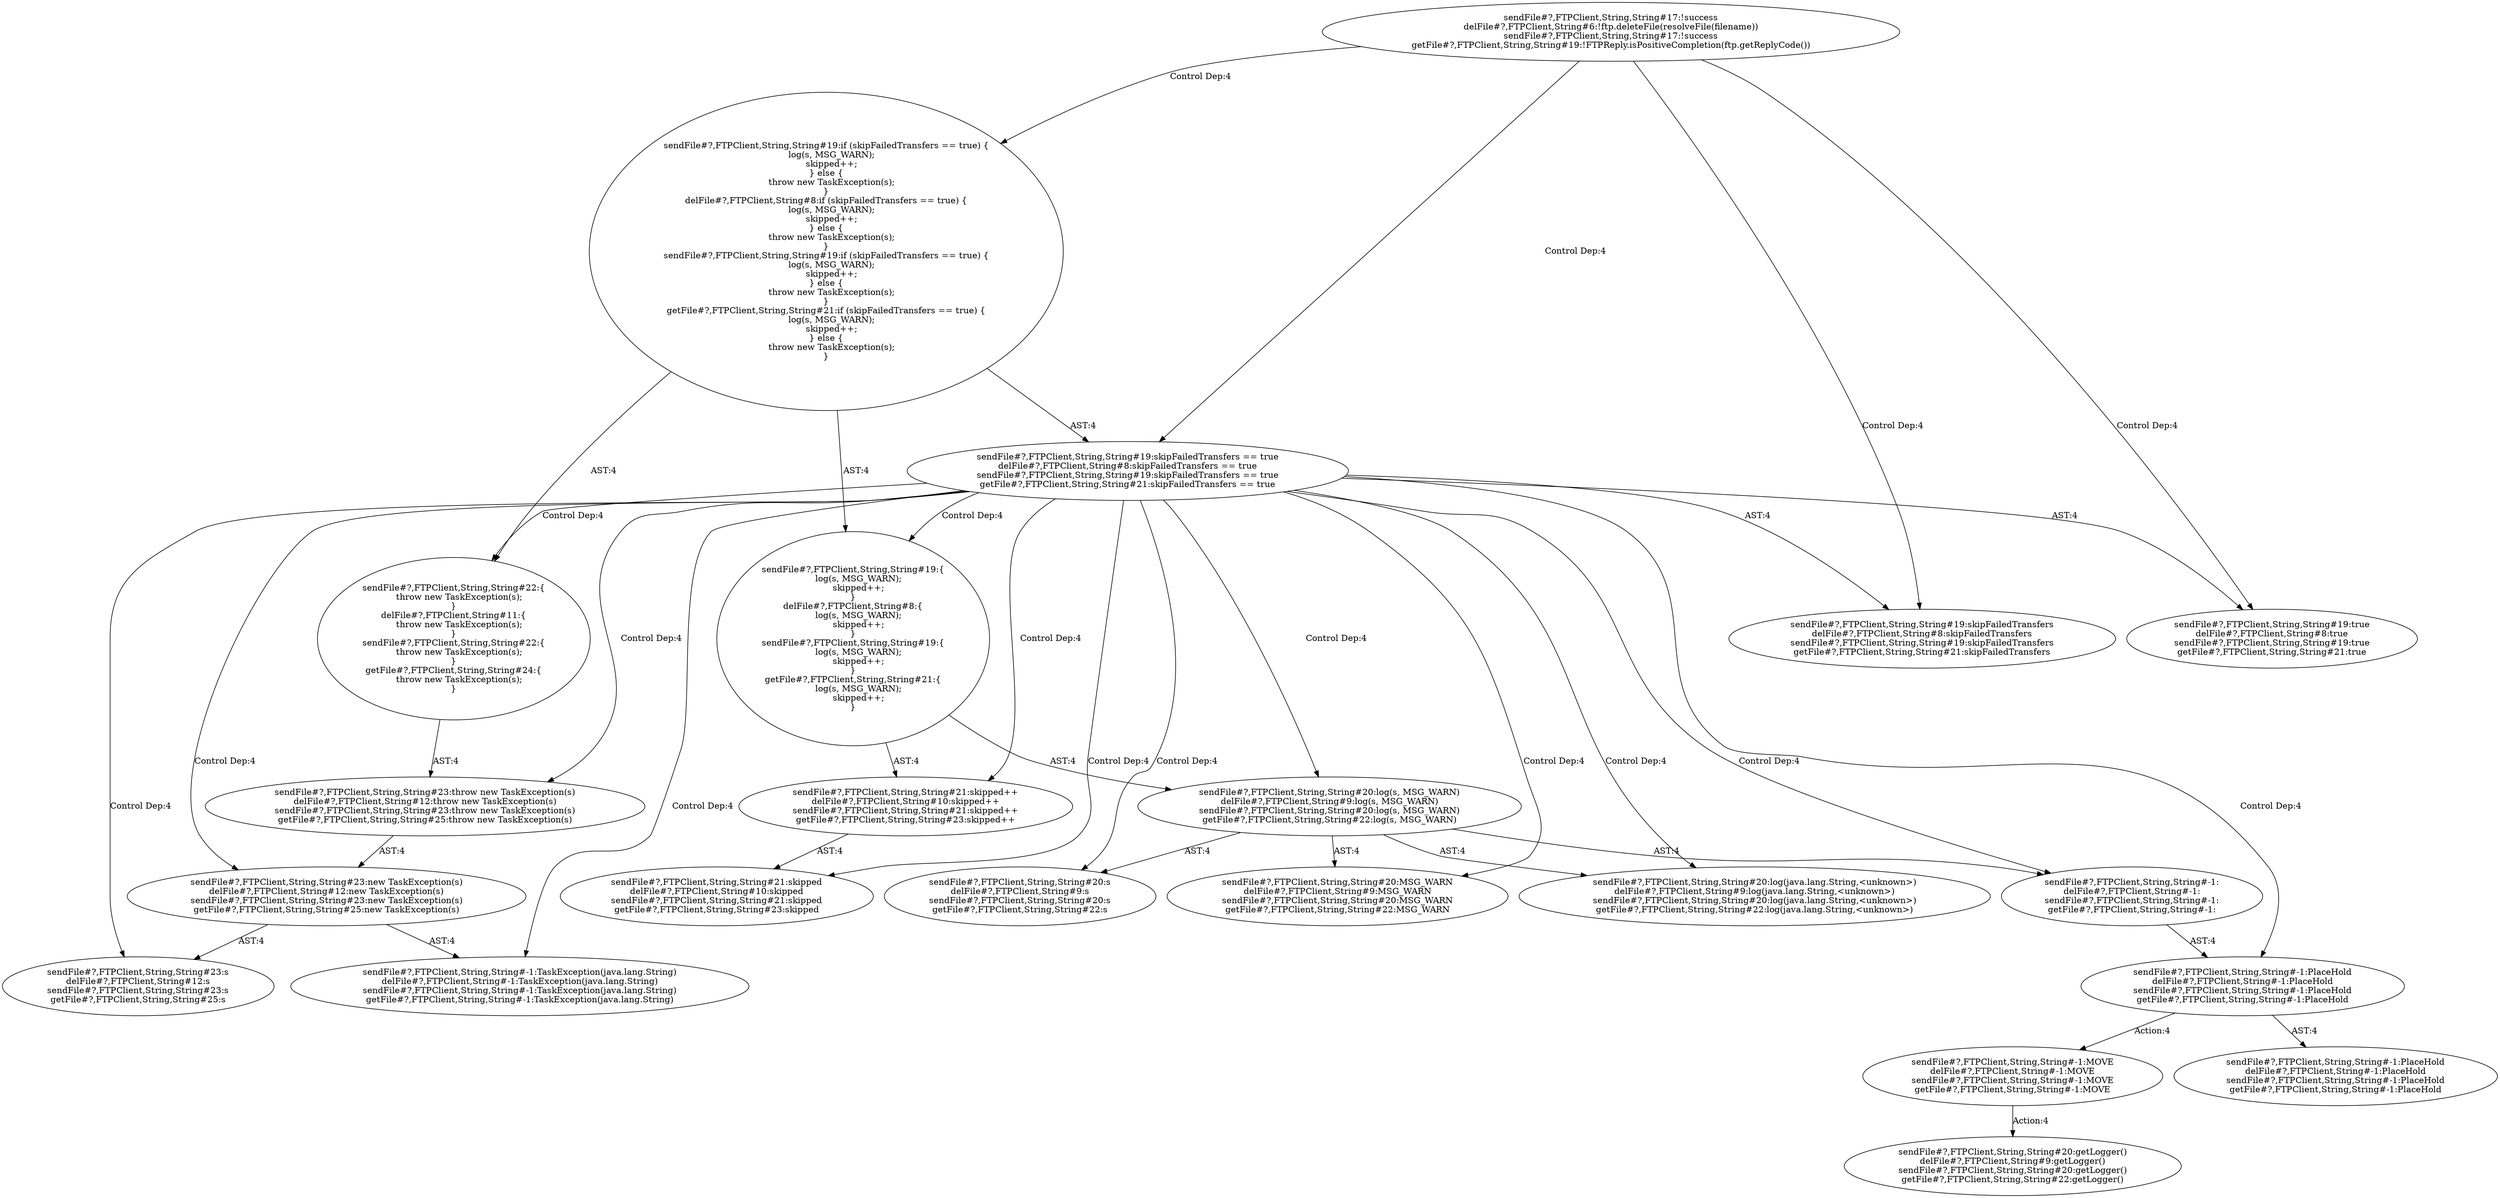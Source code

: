 digraph "Pattern" {
0 [label="sendFile#?,FTPClient,String,String#-1:MOVE
delFile#?,FTPClient,String#-1:MOVE
sendFile#?,FTPClient,String,String#-1:MOVE
getFile#?,FTPClient,String,String#-1:MOVE" shape=ellipse]
1 [label="sendFile#?,FTPClient,String,String#-1:PlaceHold
delFile#?,FTPClient,String#-1:PlaceHold
sendFile#?,FTPClient,String,String#-1:PlaceHold
getFile#?,FTPClient,String,String#-1:PlaceHold" shape=ellipse]
2 [label="sendFile#?,FTPClient,String,String#19:skipFailedTransfers == true
delFile#?,FTPClient,String#8:skipFailedTransfers == true
sendFile#?,FTPClient,String,String#19:skipFailedTransfers == true
getFile#?,FTPClient,String,String#21:skipFailedTransfers == true" shape=ellipse]
3 [label="sendFile#?,FTPClient,String,String#17:!success
delFile#?,FTPClient,String#6:!ftp.deleteFile(resolveFile(filename))
sendFile#?,FTPClient,String,String#17:!success
getFile#?,FTPClient,String,String#19:!FTPReply.isPositiveCompletion(ftp.getReplyCode())" shape=ellipse]
4 [label="sendFile#?,FTPClient,String,String#19:if (skipFailedTransfers == true) \{
    log(s, MSG_WARN);
    skipped++;
\} else \{
    throw new TaskException(s);
\}
delFile#?,FTPClient,String#8:if (skipFailedTransfers == true) \{
    log(s, MSG_WARN);
    skipped++;
\} else \{
    throw new TaskException(s);
\}
sendFile#?,FTPClient,String,String#19:if (skipFailedTransfers == true) \{
    log(s, MSG_WARN);
    skipped++;
\} else \{
    throw new TaskException(s);
\}
getFile#?,FTPClient,String,String#21:if (skipFailedTransfers == true) \{
    log(s, MSG_WARN);
    skipped++;
\} else \{
    throw new TaskException(s);
\}" shape=ellipse]
5 [label="sendFile#?,FTPClient,String,String#19:skipFailedTransfers
delFile#?,FTPClient,String#8:skipFailedTransfers
sendFile#?,FTPClient,String,String#19:skipFailedTransfers
getFile#?,FTPClient,String,String#21:skipFailedTransfers" shape=ellipse]
6 [label="sendFile#?,FTPClient,String,String#19:true
delFile#?,FTPClient,String#8:true
sendFile#?,FTPClient,String,String#19:true
getFile#?,FTPClient,String,String#21:true" shape=ellipse]
7 [label="sendFile#?,FTPClient,String,String#19:\{
    log(s, MSG_WARN);
    skipped++;
\}
delFile#?,FTPClient,String#8:\{
    log(s, MSG_WARN);
    skipped++;
\}
sendFile#?,FTPClient,String,String#19:\{
    log(s, MSG_WARN);
    skipped++;
\}
getFile#?,FTPClient,String,String#21:\{
    log(s, MSG_WARN);
    skipped++;
\}" shape=ellipse]
8 [label="sendFile#?,FTPClient,String,String#20:log(s, MSG_WARN)
delFile#?,FTPClient,String#9:log(s, MSG_WARN)
sendFile#?,FTPClient,String,String#20:log(s, MSG_WARN)
getFile#?,FTPClient,String,String#22:log(s, MSG_WARN)" shape=ellipse]
9 [label="sendFile#?,FTPClient,String,String#20:log(java.lang.String,<unknown>)
delFile#?,FTPClient,String#9:log(java.lang.String,<unknown>)
sendFile#?,FTPClient,String,String#20:log(java.lang.String,<unknown>)
getFile#?,FTPClient,String,String#22:log(java.lang.String,<unknown>)" shape=ellipse]
10 [label="sendFile#?,FTPClient,String,String#-1:
delFile#?,FTPClient,String#-1:
sendFile#?,FTPClient,String,String#-1:
getFile#?,FTPClient,String,String#-1:" shape=ellipse]
11 [label="sendFile#?,FTPClient,String,String#20:s
delFile#?,FTPClient,String#9:s
sendFile#?,FTPClient,String,String#20:s
getFile#?,FTPClient,String,String#22:s" shape=ellipse]
12 [label="sendFile#?,FTPClient,String,String#20:MSG_WARN
delFile#?,FTPClient,String#9:MSG_WARN
sendFile#?,FTPClient,String,String#20:MSG_WARN
getFile#?,FTPClient,String,String#22:MSG_WARN" shape=ellipse]
13 [label="sendFile#?,FTPClient,String,String#21:skipped++
delFile#?,FTPClient,String#10:skipped++
sendFile#?,FTPClient,String,String#21:skipped++
getFile#?,FTPClient,String,String#23:skipped++" shape=ellipse]
14 [label="sendFile#?,FTPClient,String,String#21:skipped
delFile#?,FTPClient,String#10:skipped
sendFile#?,FTPClient,String,String#21:skipped
getFile#?,FTPClient,String,String#23:skipped" shape=ellipse]
15 [label="sendFile#?,FTPClient,String,String#22:\{
    throw new TaskException(s);
\}
delFile#?,FTPClient,String#11:\{
    throw new TaskException(s);
\}
sendFile#?,FTPClient,String,String#22:\{
    throw new TaskException(s);
\}
getFile#?,FTPClient,String,String#24:\{
    throw new TaskException(s);
\}" shape=ellipse]
16 [label="sendFile#?,FTPClient,String,String#23:throw new TaskException(s)
delFile#?,FTPClient,String#12:throw new TaskException(s)
sendFile#?,FTPClient,String,String#23:throw new TaskException(s)
getFile#?,FTPClient,String,String#25:throw new TaskException(s)" shape=ellipse]
17 [label="sendFile#?,FTPClient,String,String#23:new TaskException(s)
delFile#?,FTPClient,String#12:new TaskException(s)
sendFile#?,FTPClient,String,String#23:new TaskException(s)
getFile#?,FTPClient,String,String#25:new TaskException(s)" shape=ellipse]
18 [label="sendFile#?,FTPClient,String,String#-1:TaskException(java.lang.String)
delFile#?,FTPClient,String#-1:TaskException(java.lang.String)
sendFile#?,FTPClient,String,String#-1:TaskException(java.lang.String)
getFile#?,FTPClient,String,String#-1:TaskException(java.lang.String)" shape=ellipse]
19 [label="sendFile#?,FTPClient,String,String#23:s
delFile#?,FTPClient,String#12:s
sendFile#?,FTPClient,String,String#23:s
getFile#?,FTPClient,String,String#25:s" shape=ellipse]
20 [label="sendFile#?,FTPClient,String,String#-1:PlaceHold
delFile#?,FTPClient,String#-1:PlaceHold
sendFile#?,FTPClient,String,String#-1:PlaceHold
getFile#?,FTPClient,String,String#-1:PlaceHold" shape=ellipse]
21 [label="sendFile#?,FTPClient,String,String#20:getLogger()
delFile#?,FTPClient,String#9:getLogger()
sendFile#?,FTPClient,String,String#20:getLogger()
getFile#?,FTPClient,String,String#22:getLogger()" shape=ellipse]
0 -> 21 [label="Action:4"];
1 -> 0 [label="Action:4"];
1 -> 20 [label="AST:4"];
2 -> 1 [label="Control Dep:4"];
2 -> 5 [label="AST:4"];
2 -> 6 [label="AST:4"];
2 -> 7 [label="Control Dep:4"];
2 -> 8 [label="Control Dep:4"];
2 -> 9 [label="Control Dep:4"];
2 -> 10 [label="Control Dep:4"];
2 -> 11 [label="Control Dep:4"];
2 -> 12 [label="Control Dep:4"];
2 -> 13 [label="Control Dep:4"];
2 -> 14 [label="Control Dep:4"];
2 -> 15 [label="Control Dep:4"];
2 -> 16 [label="Control Dep:4"];
2 -> 17 [label="Control Dep:4"];
2 -> 18 [label="Control Dep:4"];
2 -> 19 [label="Control Dep:4"];
3 -> 2 [label="Control Dep:4"];
3 -> 4 [label="Control Dep:4"];
3 -> 5 [label="Control Dep:4"];
3 -> 6 [label="Control Dep:4"];
4 -> 2 [label="AST:4"];
4 -> 7 [label="AST:4"];
4 -> 15 [label="AST:4"];
7 -> 8 [label="AST:4"];
7 -> 13 [label="AST:4"];
8 -> 10 [label="AST:4"];
8 -> 9 [label="AST:4"];
8 -> 11 [label="AST:4"];
8 -> 12 [label="AST:4"];
10 -> 1 [label="AST:4"];
13 -> 14 [label="AST:4"];
15 -> 16 [label="AST:4"];
16 -> 17 [label="AST:4"];
17 -> 18 [label="AST:4"];
17 -> 19 [label="AST:4"];
}